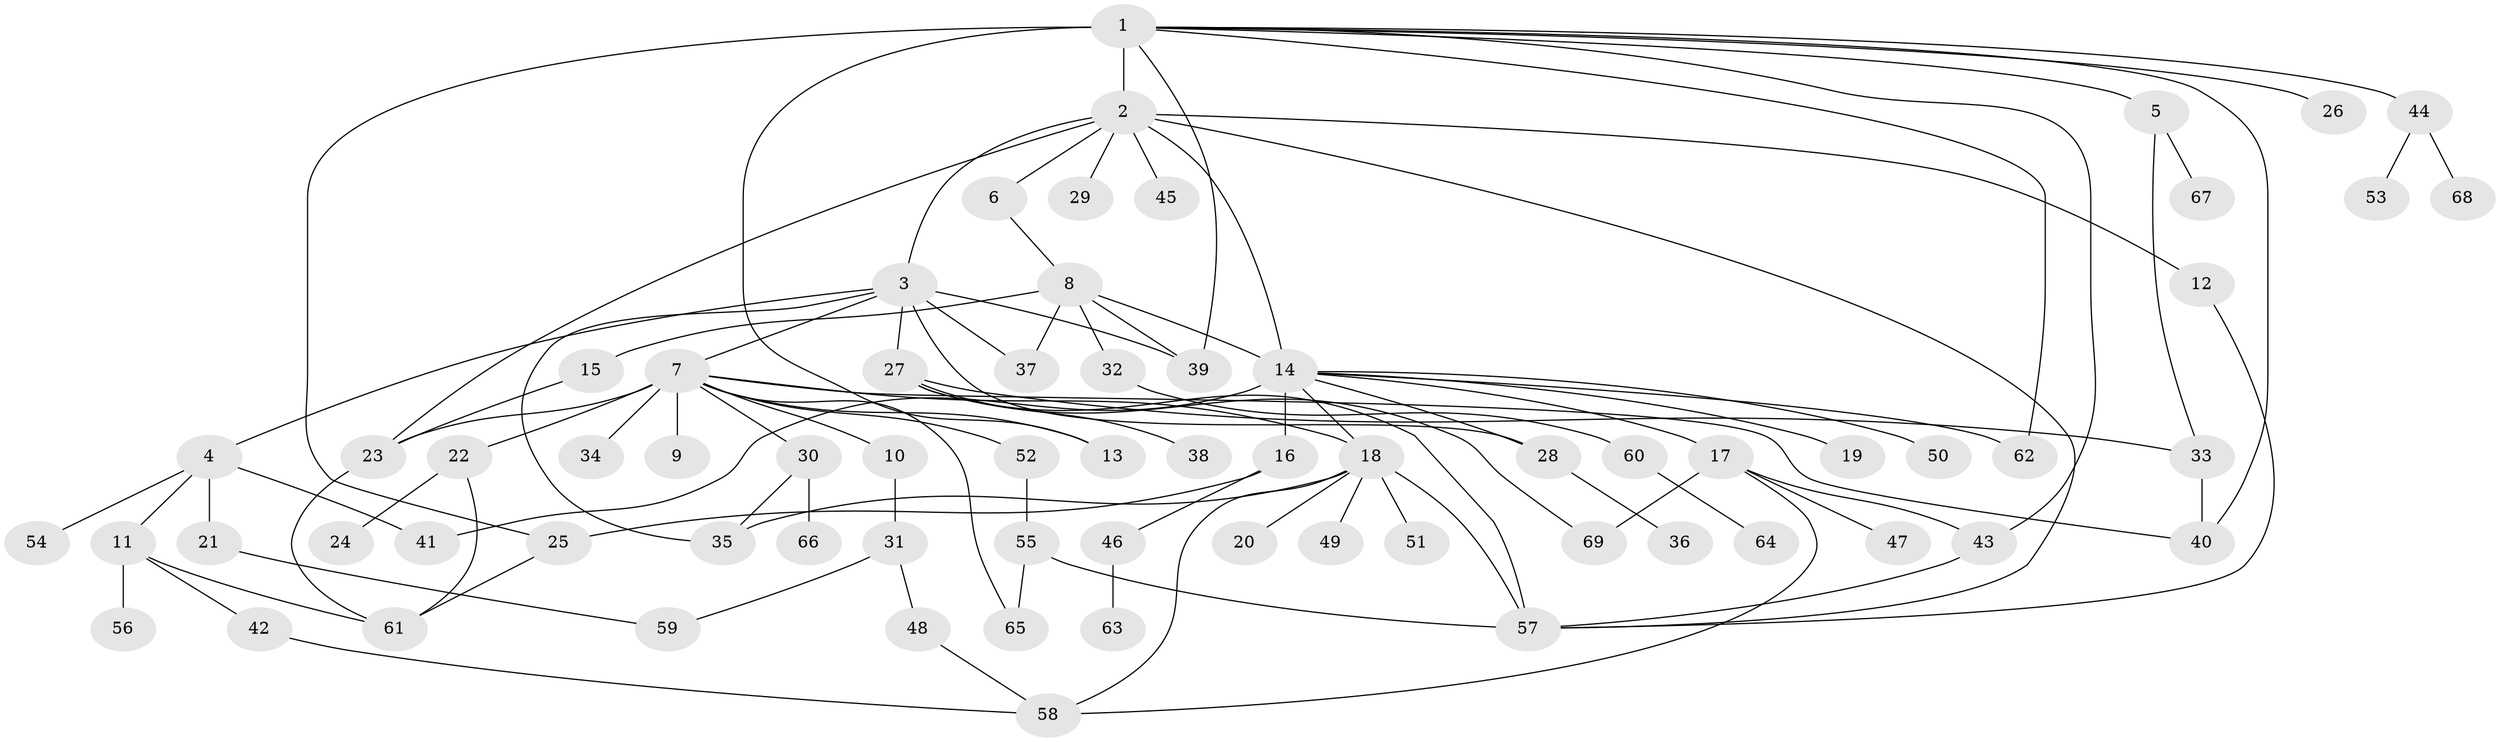 // original degree distribution, {16: 0.007246376811594203, 11: 0.007246376811594203, 9: 0.014492753623188406, 6: 0.007246376811594203, 3: 0.13043478260869565, 21: 0.007246376811594203, 7: 0.021739130434782608, 2: 0.2536231884057971, 1: 0.45652173913043476, 5: 0.014492753623188406, 18: 0.007246376811594203, 4: 0.07246376811594203}
// Generated by graph-tools (version 1.1) at 2025/35/03/09/25 02:35:41]
// undirected, 69 vertices, 100 edges
graph export_dot {
graph [start="1"]
  node [color=gray90,style=filled];
  1;
  2;
  3;
  4;
  5;
  6;
  7;
  8;
  9;
  10;
  11;
  12;
  13;
  14;
  15;
  16;
  17;
  18;
  19;
  20;
  21;
  22;
  23;
  24;
  25;
  26;
  27;
  28;
  29;
  30;
  31;
  32;
  33;
  34;
  35;
  36;
  37;
  38;
  39;
  40;
  41;
  42;
  43;
  44;
  45;
  46;
  47;
  48;
  49;
  50;
  51;
  52;
  53;
  54;
  55;
  56;
  57;
  58;
  59;
  60;
  61;
  62;
  63;
  64;
  65;
  66;
  67;
  68;
  69;
  1 -- 2 [weight=1.0];
  1 -- 5 [weight=1.0];
  1 -- 13 [weight=1.0];
  1 -- 25 [weight=6.0];
  1 -- 26 [weight=1.0];
  1 -- 39 [weight=1.0];
  1 -- 40 [weight=1.0];
  1 -- 43 [weight=1.0];
  1 -- 44 [weight=1.0];
  1 -- 62 [weight=1.0];
  2 -- 3 [weight=1.0];
  2 -- 6 [weight=1.0];
  2 -- 12 [weight=1.0];
  2 -- 14 [weight=1.0];
  2 -- 23 [weight=1.0];
  2 -- 29 [weight=1.0];
  2 -- 45 [weight=1.0];
  2 -- 57 [weight=1.0];
  3 -- 4 [weight=1.0];
  3 -- 7 [weight=2.0];
  3 -- 27 [weight=1.0];
  3 -- 28 [weight=1.0];
  3 -- 35 [weight=1.0];
  3 -- 37 [weight=1.0];
  3 -- 39 [weight=2.0];
  4 -- 11 [weight=1.0];
  4 -- 21 [weight=1.0];
  4 -- 41 [weight=1.0];
  4 -- 54 [weight=1.0];
  5 -- 33 [weight=1.0];
  5 -- 67 [weight=1.0];
  6 -- 8 [weight=1.0];
  7 -- 9 [weight=1.0];
  7 -- 10 [weight=1.0];
  7 -- 13 [weight=1.0];
  7 -- 18 [weight=1.0];
  7 -- 22 [weight=1.0];
  7 -- 23 [weight=7.0];
  7 -- 30 [weight=1.0];
  7 -- 34 [weight=1.0];
  7 -- 40 [weight=1.0];
  7 -- 52 [weight=1.0];
  7 -- 65 [weight=1.0];
  8 -- 14 [weight=1.0];
  8 -- 15 [weight=1.0];
  8 -- 32 [weight=1.0];
  8 -- 37 [weight=1.0];
  8 -- 39 [weight=1.0];
  10 -- 31 [weight=1.0];
  11 -- 42 [weight=1.0];
  11 -- 56 [weight=1.0];
  11 -- 61 [weight=1.0];
  12 -- 57 [weight=1.0];
  14 -- 16 [weight=7.0];
  14 -- 17 [weight=1.0];
  14 -- 18 [weight=1.0];
  14 -- 19 [weight=1.0];
  14 -- 28 [weight=1.0];
  14 -- 41 [weight=1.0];
  14 -- 50 [weight=1.0];
  14 -- 62 [weight=1.0];
  15 -- 23 [weight=1.0];
  16 -- 25 [weight=1.0];
  16 -- 46 [weight=1.0];
  17 -- 43 [weight=1.0];
  17 -- 47 [weight=1.0];
  17 -- 58 [weight=1.0];
  17 -- 69 [weight=1.0];
  18 -- 20 [weight=1.0];
  18 -- 35 [weight=1.0];
  18 -- 49 [weight=1.0];
  18 -- 51 [weight=1.0];
  18 -- 57 [weight=1.0];
  18 -- 58 [weight=1.0];
  21 -- 59 [weight=1.0];
  22 -- 24 [weight=1.0];
  22 -- 61 [weight=1.0];
  23 -- 61 [weight=1.0];
  25 -- 61 [weight=1.0];
  27 -- 33 [weight=1.0];
  27 -- 38 [weight=1.0];
  27 -- 57 [weight=1.0];
  27 -- 69 [weight=1.0];
  28 -- 36 [weight=1.0];
  30 -- 35 [weight=1.0];
  30 -- 66 [weight=1.0];
  31 -- 48 [weight=1.0];
  31 -- 59 [weight=1.0];
  32 -- 60 [weight=1.0];
  33 -- 40 [weight=1.0];
  42 -- 58 [weight=1.0];
  43 -- 57 [weight=1.0];
  44 -- 53 [weight=1.0];
  44 -- 68 [weight=1.0];
  46 -- 63 [weight=1.0];
  48 -- 58 [weight=1.0];
  52 -- 55 [weight=1.0];
  55 -- 57 [weight=2.0];
  55 -- 65 [weight=1.0];
  60 -- 64 [weight=1.0];
}
